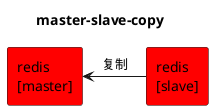 @startuml
title master-slave-copy

rectangle "redis\n[master]" as master #red
rectangle "redis\n[slave]" as slave #red

slave -left-> master: 复制
@enduml

@startuml
title master-many-slave

rectangle "redis\n[master]" as master #red
rectangle "redis\n[slave]" as slaveA #red
rectangle "redis\n[slave]" as slaveB #red
rectangle "redis\n[slave]" as slaveC #red

slaveA -down-> master: 复制
slaveB -left-> master: 复制
slaveC -up-> master: 复制
@enduml

@startuml
title slave-of
skinparam style strictuml

rectangle "客户端" as client #lightpink
rectangle "redis\nslave\n127.0.0.1:6380" as slave #red
rectangle "redis\nmaster\n127.0.0.1:6379" as master #red

client -right-> slave: slaveof
slave -left-> client: OK(异步)
slave -right-> master: 复制
@enduml

@startuml
title slave-of-no-one
skinparam style strictuml

rectangle "客户端" as client #lightpink
rectangle "redis\nslave\n127.0.0.1:6380" as slave #red
rectangle "redis\nmaster\n127.0.0.1:6379" as master #red

client -right-> slave: slaveof no one
slave -left-> client: OK
slave -right-> master: ×
@enduml

@startuml
title full-copy
skinparam style strictuml

participant "redis slave" as slave #red
participant "redis master" as master #red

autonumber
slave -> master: psync ? -1
master -> slave: +FULLRESYNC\n{runId} {offset}
slave -> slave: save masterInfo
master -> master: bgsave
master -> slave: send RDB
master -> slave: send buffer
slave -> slave: flush old data
slave -> slave: load RDB
slave -> slave: 如果开启aof，bgrewriteaof
@enduml
